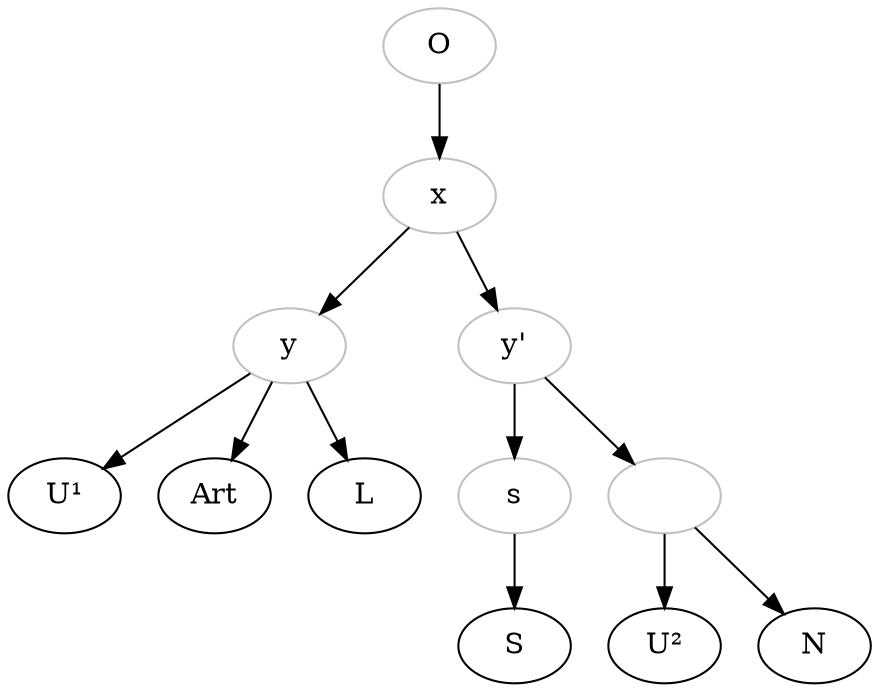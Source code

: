 digraph {
    O[color="grey"]
    x[color="grey"]
    y[color="grey"]
    s[color="grey"]
    yprime[color="grey", label="y'"]
    U1[label="U¹"]
    U2[label="U²"]

    O -> x;
    x -> y;
    x -> yprime
    
    y -> Art;
    y -> L;
    y -> U1;

    yprime->s ;
    s -> S ;

    yprime -> 2;
    2 -> U2;
    2 -> N;

    2[color="grey", label=""]
}
